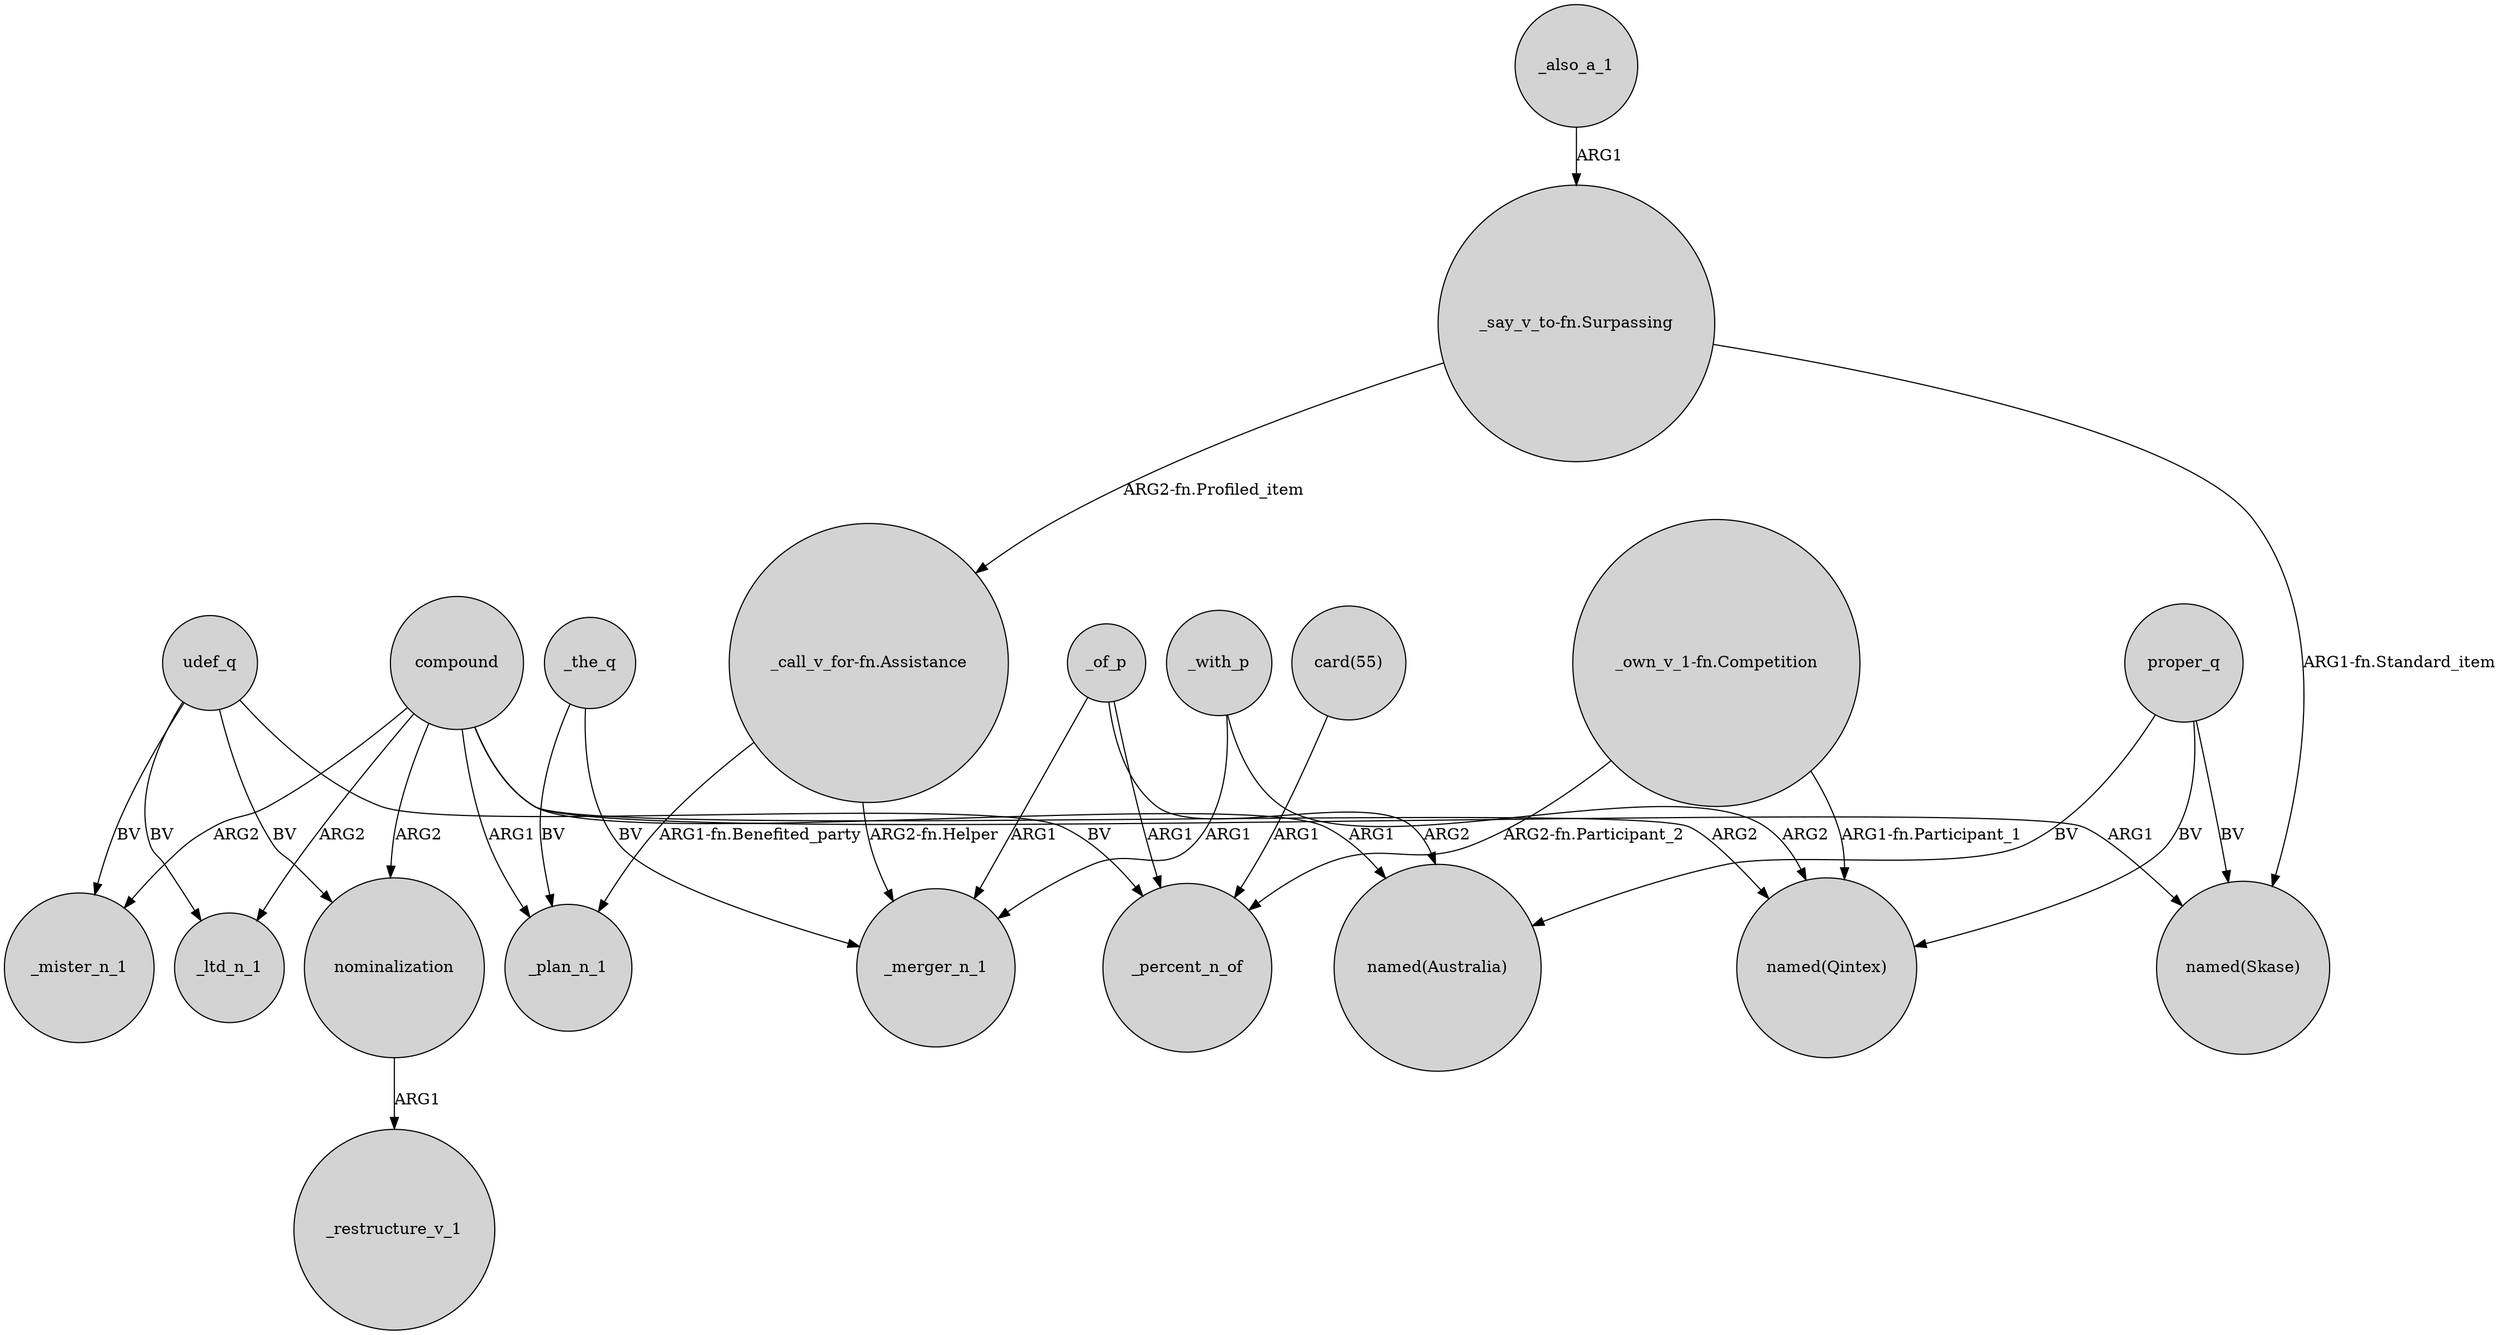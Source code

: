 digraph {
	node [shape=circle style=filled]
	_of_p -> _merger_n_1 [label=ARG1]
	compound -> _mister_n_1 [label=ARG2]
	_of_p -> "named(Australia)" [label=ARG2]
	_the_q -> _merger_n_1 [label=BV]
	proper_q -> "named(Skase)" [label=BV]
	udef_q -> nominalization [label=BV]
	"card(55)" -> _percent_n_of [label=ARG1]
	proper_q -> "named(Australia)" [label=BV]
	udef_q -> _mister_n_1 [label=BV]
	_of_p -> _percent_n_of [label=ARG1]
	"_say_v_to-fn.Surpassing" -> "named(Skase)" [label="ARG1-fn.Standard_item"]
	compound -> nominalization [label=ARG2]
	nominalization -> _restructure_v_1 [label=ARG1]
	_with_p -> _merger_n_1 [label=ARG1]
	"_call_v_for-fn.Assistance" -> _merger_n_1 [label="ARG2-fn.Helper"]
	udef_q -> _percent_n_of [label=BV]
	"_own_v_1-fn.Competition" -> "named(Qintex)" [label="ARG1-fn.Participant_1"]
	_with_p -> "named(Qintex)" [label=ARG2]
	"_say_v_to-fn.Surpassing" -> "_call_v_for-fn.Assistance" [label="ARG2-fn.Profiled_item"]
	compound -> "named(Qintex)" [label=ARG2]
	proper_q -> "named(Qintex)" [label=BV]
	compound -> _ltd_n_1 [label=ARG2]
	compound -> "named(Skase)" [label=ARG1]
	compound -> "named(Australia)" [label=ARG1]
	compound -> _plan_n_1 [label=ARG1]
	_the_q -> _plan_n_1 [label=BV]
	udef_q -> _ltd_n_1 [label=BV]
	"_call_v_for-fn.Assistance" -> _plan_n_1 [label="ARG1-fn.Benefited_party"]
	_also_a_1 -> "_say_v_to-fn.Surpassing" [label=ARG1]
	"_own_v_1-fn.Competition" -> _percent_n_of [label="ARG2-fn.Participant_2"]
}
